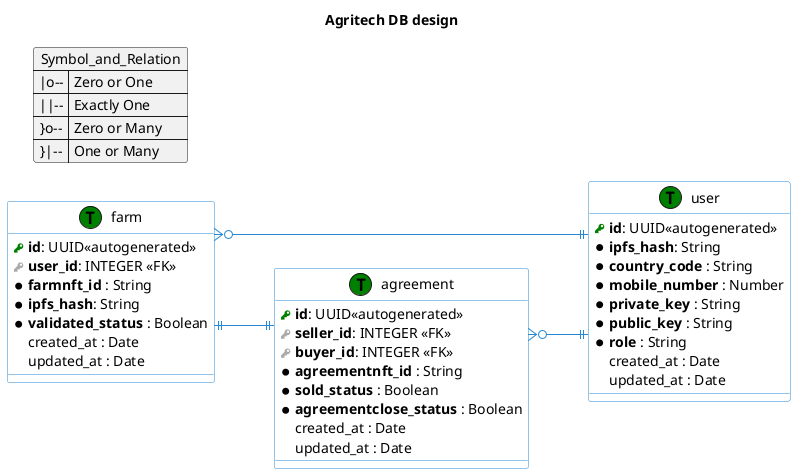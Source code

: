@startuml
title Agritech DB design

left to right direction
skinparam roundcorner 5
skinparam linetype ortho
skinparam shadowing false
skinparam handwritten false
skinparam class {
    BackgroundColor white
    ArrowColor #2688d4
    BorderColor #2688d4
}

!define primary_key(x) <b><color:green><&key></color> x</b>
!define foreign_key(x) <color:#aaaaaa><&key></color> **x**
!define mandatorycolumn(x) <color:black><&media-record></color> **x**
!define optionalcolumn(x)  <color:white><&media-record></color> x
!define table(x) entity x << (T, green) >>

table( user ) {
  primary_key( id ): UUID<<autogenerated>>
  mandatorycolumn( ipfs_hash ): String 
  mandatorycolumn( country_code ) : String
  mandatorycolumn( mobile_number ) : Number
  mandatorycolumn( private_key ) : String
  mandatorycolumn( public_key ) : String
  mandatorycolumn( role ) : String
  optionalcolumn( created_at ) : Date
  optionalcolumn( updated_at ) : Date
}

table( agreement ) {
  primary_key( id ): UUID<<autogenerated>>
  foreign_key( seller_id ): INTEGER <<FK>>
  foreign_key( buyer_id ): INTEGER <<FK>>
  mandatorycolumn( agreementnft_id ) : String  
  mandatorycolumn( sold_status ) : Boolean
  mandatorycolumn( agreementclose_status ) : Boolean
  optionalcolumn( created_at ) : Date
  optionalcolumn( updated_at ) : Date
}

table( farm ) {
  primary_key( id ): UUID<<autogenerated>>
  foreign_key( user_id ): INTEGER <<FK>>
  mandatorycolumn( farmnft_id ) : String  
  mandatorycolumn( ipfs_hash  ): String 
  mandatorycolumn( validated_status ) : Boolean
  optionalcolumn( created_at ) : Date
  optionalcolumn( updated_at ) : Date
}

map Symbol_and_Relation {
 |o-- => Zero or One
 ||-- => Exactly One	
 }o-- => Zero or Many
 }|-- => One or Many
}

farm }o--|| user
farm ||--|| agreement
agreement }o--|| user
@enduml